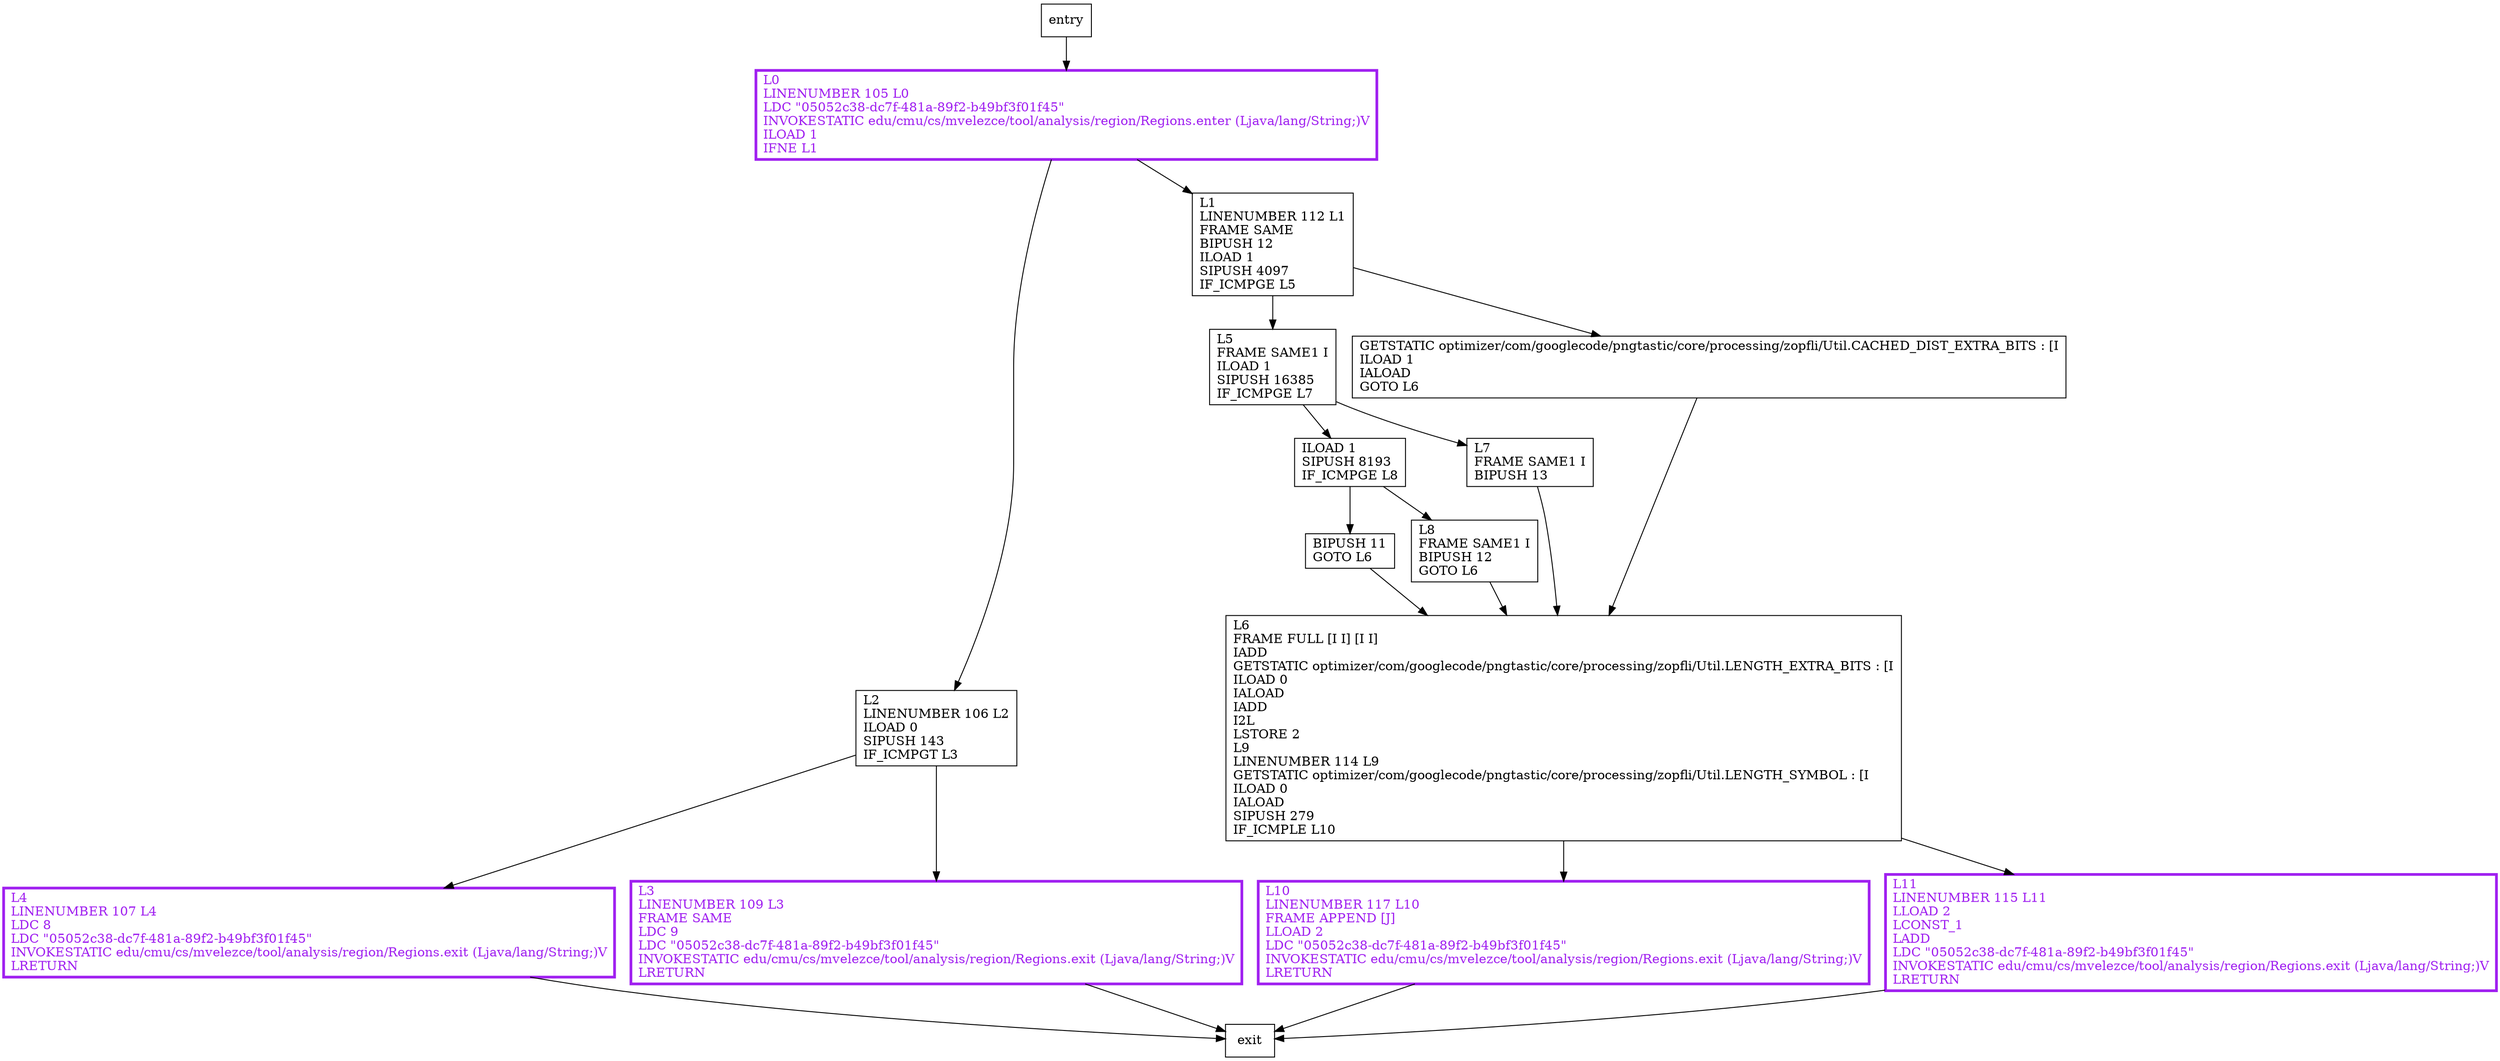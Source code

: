 digraph fixedCost {
node [shape=record];
573979522 [label="BIPUSH 11\lGOTO L6\l"];
371722788 [label="L4\lLINENUMBER 107 L4\lLDC 8\lLDC \"05052c38-dc7f-481a-89f2-b49bf3f01f45\"\lINVOKESTATIC edu/cmu/cs/mvelezce/tool/analysis/region/Regions.exit (Ljava/lang/String;)V\lLRETURN\l"];
1213780651 [label="L2\lLINENUMBER 106 L2\lILOAD 0\lSIPUSH 143\lIF_ICMPGT L3\l"];
942261830 [label="L8\lFRAME SAME1 I\lBIPUSH 12\lGOTO L6\l"];
1535470803 [label="ILOAD 1\lSIPUSH 8193\lIF_ICMPGE L8\l"];
340315136 [label="L10\lLINENUMBER 117 L10\lFRAME APPEND [J]\lLLOAD 2\lLDC \"05052c38-dc7f-481a-89f2-b49bf3f01f45\"\lINVOKESTATIC edu/cmu/cs/mvelezce/tool/analysis/region/Regions.exit (Ljava/lang/String;)V\lLRETURN\l"];
376361379 [label="L3\lLINENUMBER 109 L3\lFRAME SAME\lLDC 9\lLDC \"05052c38-dc7f-481a-89f2-b49bf3f01f45\"\lINVOKESTATIC edu/cmu/cs/mvelezce/tool/analysis/region/Regions.exit (Ljava/lang/String;)V\lLRETURN\l"];
2054950718 [label="L6\lFRAME FULL [I I] [I I]\lIADD\lGETSTATIC optimizer/com/googlecode/pngtastic/core/processing/zopfli/Util.LENGTH_EXTRA_BITS : [I\lILOAD 0\lIALOAD\lIADD\lI2L\lLSTORE 2\lL9\lLINENUMBER 114 L9\lGETSTATIC optimizer/com/googlecode/pngtastic/core/processing/zopfli/Util.LENGTH_SYMBOL : [I\lILOAD 0\lIALOAD\lSIPUSH 279\lIF_ICMPLE L10\l"];
1683741102 [label="L11\lLINENUMBER 115 L11\lLLOAD 2\lLCONST_1\lLADD\lLDC \"05052c38-dc7f-481a-89f2-b49bf3f01f45\"\lINVOKESTATIC edu/cmu/cs/mvelezce/tool/analysis/region/Regions.exit (Ljava/lang/String;)V\lLRETURN\l"];
1505453489 [label="L1\lLINENUMBER 112 L1\lFRAME SAME\lBIPUSH 12\lILOAD 1\lSIPUSH 4097\lIF_ICMPGE L5\l"];
339506109 [label="L5\lFRAME SAME1 I\lILOAD 1\lSIPUSH 16385\lIF_ICMPGE L7\l"];
743654271 [label="L7\lFRAME SAME1 I\lBIPUSH 13\l"];
444540443 [label="GETSTATIC optimizer/com/googlecode/pngtastic/core/processing/zopfli/Util.CACHED_DIST_EXTRA_BITS : [I\lILOAD 1\lIALOAD\lGOTO L6\l"];
1643915077 [label="L0\lLINENUMBER 105 L0\lLDC \"05052c38-dc7f-481a-89f2-b49bf3f01f45\"\lINVOKESTATIC edu/cmu/cs/mvelezce/tool/analysis/region/Regions.enter (Ljava/lang/String;)V\lILOAD 1\lIFNE L1\l"];
entry;
exit;
573979522 -> 2054950718;
371722788 -> exit;
1213780651 -> 376361379;
1213780651 -> 371722788;
942261830 -> 2054950718;
1535470803 -> 573979522;
1535470803 -> 942261830;
340315136 -> exit;
entry -> 1643915077;
376361379 -> exit;
2054950718 -> 340315136;
2054950718 -> 1683741102;
1683741102 -> exit;
1505453489 -> 339506109;
1505453489 -> 444540443;
339506109 -> 743654271;
339506109 -> 1535470803;
743654271 -> 2054950718;
444540443 -> 2054950718;
1643915077 -> 1505453489;
1643915077 -> 1213780651;
340315136[fontcolor="purple", penwidth=3, color="purple"];
376361379[fontcolor="purple", penwidth=3, color="purple"];
1683741102[fontcolor="purple", penwidth=3, color="purple"];
371722788[fontcolor="purple", penwidth=3, color="purple"];
1643915077[fontcolor="purple", penwidth=3, color="purple"];
}
